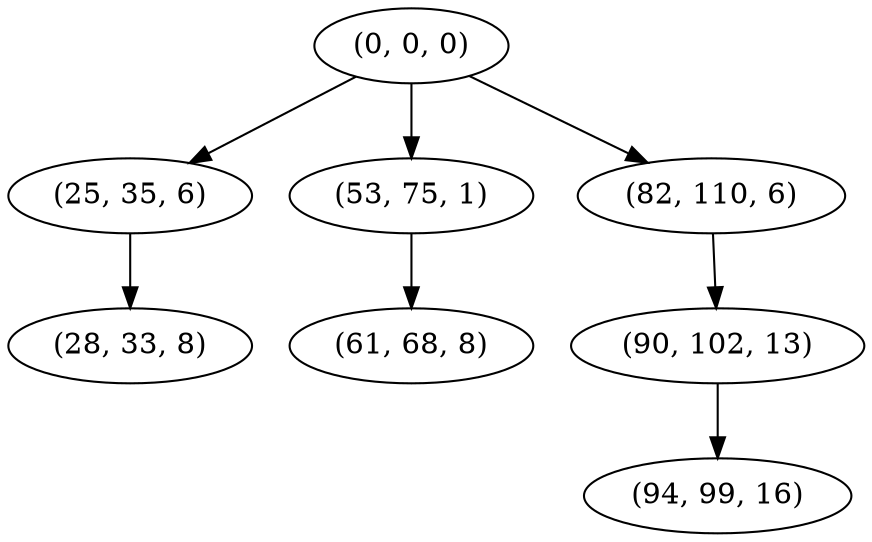 digraph tree {
    "(0, 0, 0)";
    "(25, 35, 6)";
    "(28, 33, 8)";
    "(53, 75, 1)";
    "(61, 68, 8)";
    "(82, 110, 6)";
    "(90, 102, 13)";
    "(94, 99, 16)";
    "(0, 0, 0)" -> "(25, 35, 6)";
    "(0, 0, 0)" -> "(53, 75, 1)";
    "(0, 0, 0)" -> "(82, 110, 6)";
    "(25, 35, 6)" -> "(28, 33, 8)";
    "(53, 75, 1)" -> "(61, 68, 8)";
    "(82, 110, 6)" -> "(90, 102, 13)";
    "(90, 102, 13)" -> "(94, 99, 16)";
}
